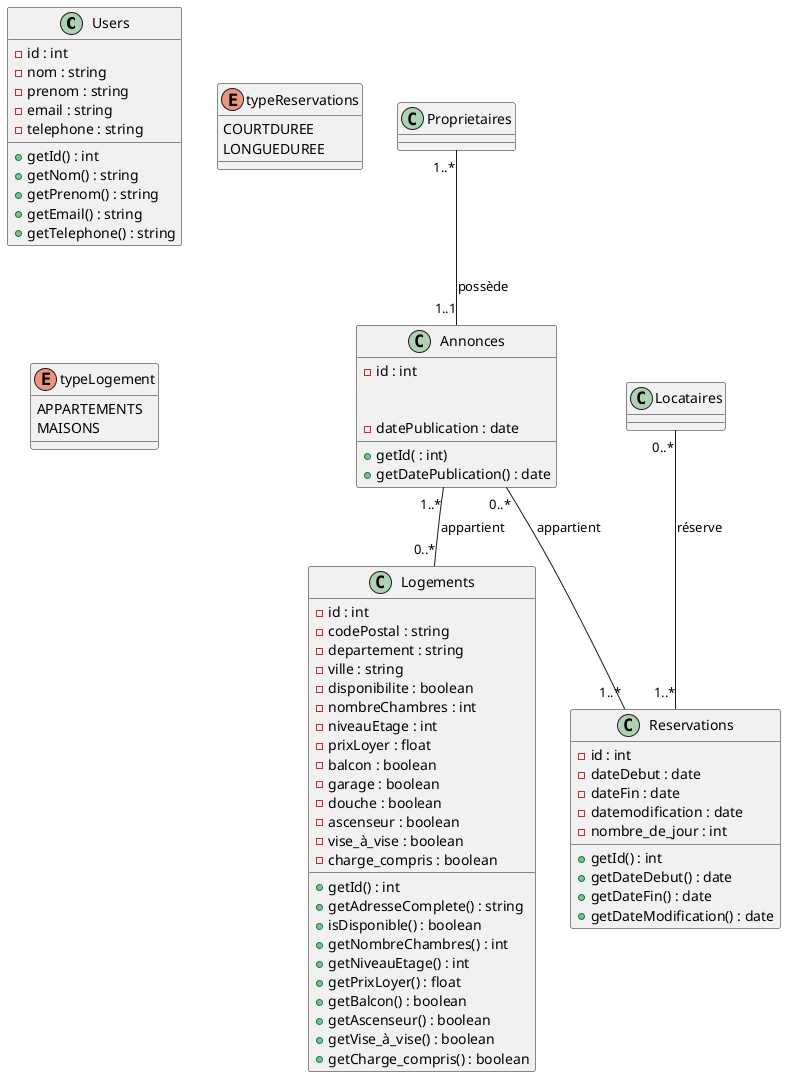 @startuml DIAGRAMMECLASS

  class Users {
  - id : int
  - nom : string
  - prenom : string
  - email : string
  - telephone : string

  + getId() : int
  + getNom() : string
  + getPrenom() : string
  + getEmail() : string
  + getTelephone() : string
}

class Reservations {
  - id : int
  - dateDebut : date
  - dateFin : date
  - datemodification : date
  - nombre_de_jour : int

  + getId() : int
  + getDateDebut() : date
  + getDateFin() : date
  + getDateModification() : date
}
enum typeReservations {
  COURTDUREE
  LONGUEDUREE
}

class Annonces {
  - id : int
  

    - datePublication : date
  + getId( : int)
  + getDatePublication() : date
}

class Logements {
  - id : int
  - codePostal : string
  - departement : string
  - ville : string
  - disponibilite : boolean
  - nombreChambres : int
  - niveauEtage : int
  - prixLoyer : float
  - balcon : boolean
  - garage : boolean
  - douche : boolean
  - ascenseur : boolean
  - vise_à_vise : boolean
  - charge_compris : boolean
  
  + getId() : int
  + getAdresseComplete() : string
  + isDisponible() : boolean
  + getNombreChambres() : int
  + getNiveauEtage() : int
  + getPrixLoyer() : float
  + getBalcon() : boolean
  + getAscenseur() : boolean
  + getVise_à_vise() : boolean
  + getCharge_compris() : boolean
  }

enum typeLogement {
  APPARTEMENTS
  MAISONS
}

Locataires"0..*" -- "1..*"Reservations: réserve
Proprietaires"1..*" -- "1..1"Annonces: possède
Annonces"0..*" -- "1..*"Reservations: appartient
Annonces"1..*" -- "0..*"Logements: appartient



    
@enduml